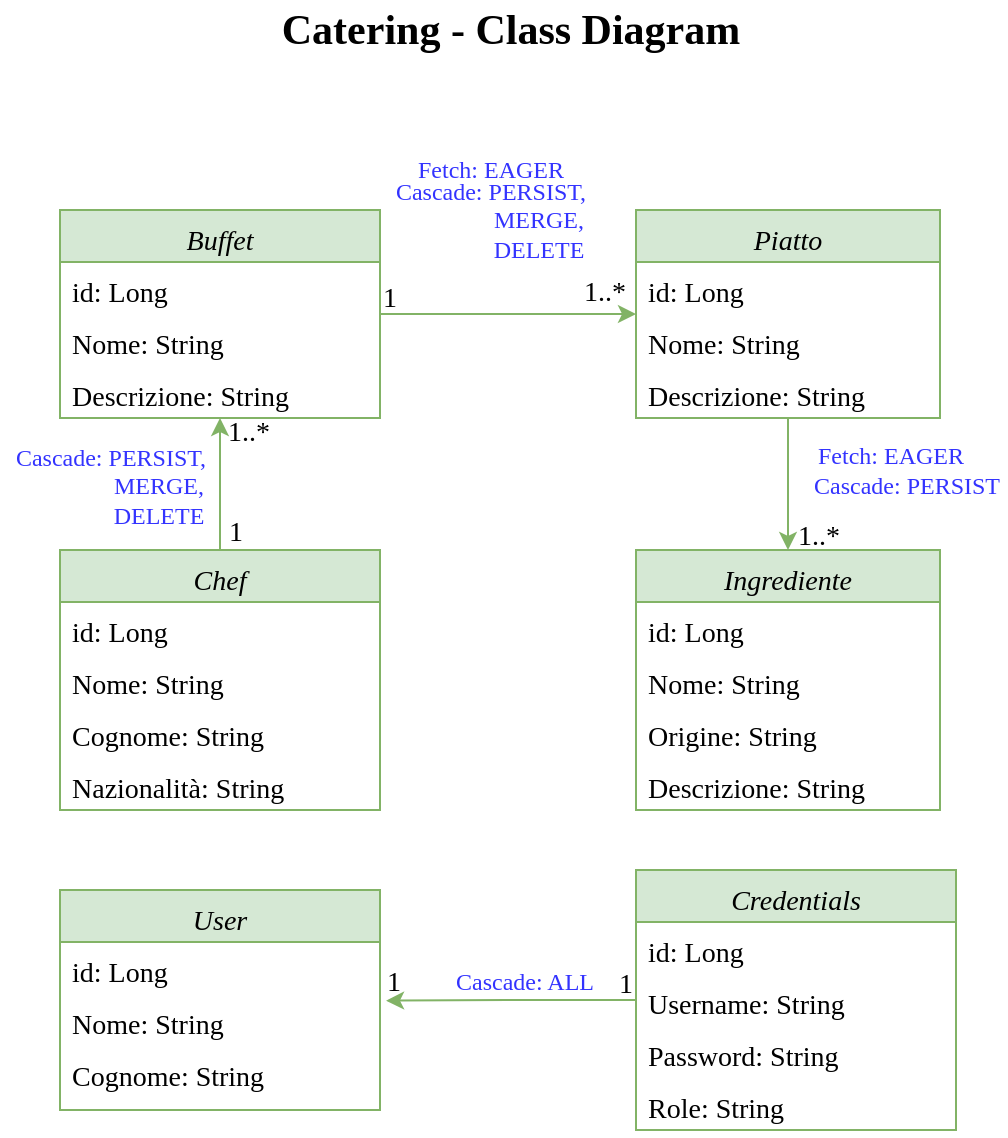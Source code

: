 <mxfile version="18.0.6" type="device"><diagram id="C5RBs43oDa-KdzZeNtuy" name="Page-1"><mxGraphModel dx="615" dy="480" grid="1" gridSize="10" guides="1" tooltips="1" connect="1" arrows="1" fold="1" page="1" pageScale="1" pageWidth="827" pageHeight="1169" math="0" shadow="0"><root><mxCell id="WIyWlLk6GJQsqaUBKTNV-0"/><mxCell id="WIyWlLk6GJQsqaUBKTNV-1" parent="WIyWlLk6GJQsqaUBKTNV-0"/><mxCell id="zkfFHV4jXpPFQw0GAbJ--0" value="Buffet" style="swimlane;fontStyle=2;align=center;verticalAlign=top;childLayout=stackLayout;horizontal=1;startSize=26;horizontalStack=0;resizeParent=1;resizeLast=0;collapsible=1;marginBottom=0;rounded=0;shadow=0;strokeWidth=1;fontFamily=Garamond;fontSize=14;fillColor=#d5e8d4;strokeColor=#82b366;" parent="WIyWlLk6GJQsqaUBKTNV-1" vertex="1"><mxGeometry x="220" y="150" width="160" height="104" as="geometry"><mxRectangle x="230" y="140" width="160" height="26" as="alternateBounds"/></mxGeometry></mxCell><mxCell id="zkfFHV4jXpPFQw0GAbJ--1" value="id: Long" style="text;align=left;verticalAlign=top;spacingLeft=4;spacingRight=4;overflow=hidden;rotatable=0;points=[[0,0.5],[1,0.5]];portConstraint=eastwest;fontFamily=Garamond;fontSize=14;" parent="zkfFHV4jXpPFQw0GAbJ--0" vertex="1"><mxGeometry y="26" width="160" height="26" as="geometry"/></mxCell><mxCell id="m_H8b6mK11PmTE5VruJW-0" value="Nome: String" style="text;align=left;verticalAlign=top;spacingLeft=4;spacingRight=4;overflow=hidden;rotatable=0;points=[[0,0.5],[1,0.5]];portConstraint=eastwest;fontFamily=Garamond;fontSize=14;" parent="zkfFHV4jXpPFQw0GAbJ--0" vertex="1"><mxGeometry y="52" width="160" height="26" as="geometry"/></mxCell><mxCell id="zkfFHV4jXpPFQw0GAbJ--2" value="Descrizione: String" style="text;align=left;verticalAlign=top;spacingLeft=4;spacingRight=4;overflow=hidden;rotatable=0;points=[[0,0.5],[1,0.5]];portConstraint=eastwest;rounded=0;shadow=0;html=0;fontFamily=Garamond;fontSize=14;" parent="zkfFHV4jXpPFQw0GAbJ--0" vertex="1"><mxGeometry y="78" width="160" height="26" as="geometry"/></mxCell><mxCell id="zkfFHV4jXpPFQw0GAbJ--17" value="Piatto" style="swimlane;fontStyle=2;align=center;verticalAlign=top;childLayout=stackLayout;horizontal=1;startSize=26;horizontalStack=0;resizeParent=1;resizeLast=0;collapsible=1;marginBottom=0;rounded=0;shadow=0;strokeWidth=1;fontFamily=Garamond;fontSize=14;fillColor=#d5e8d4;strokeColor=#82b366;" parent="WIyWlLk6GJQsqaUBKTNV-1" vertex="1"><mxGeometry x="508" y="150" width="152" height="104" as="geometry"><mxRectangle x="550" y="140" width="160" height="26" as="alternateBounds"/></mxGeometry></mxCell><mxCell id="yqRSCr1h6TxuC0oKNiQm-24" value="id: Long" style="text;align=left;verticalAlign=top;spacingLeft=4;spacingRight=4;overflow=hidden;rotatable=0;points=[[0,0.5],[1,0.5]];portConstraint=eastwest;fontFamily=Garamond;fontSize=14;" parent="zkfFHV4jXpPFQw0GAbJ--17" vertex="1"><mxGeometry y="26" width="152" height="26" as="geometry"/></mxCell><mxCell id="m_H8b6mK11PmTE5VruJW-2" value="Nome: String" style="text;align=left;verticalAlign=top;spacingLeft=4;spacingRight=4;overflow=hidden;rotatable=0;points=[[0,0.5],[1,0.5]];portConstraint=eastwest;fontFamily=Garamond;fontSize=14;" parent="zkfFHV4jXpPFQw0GAbJ--17" vertex="1"><mxGeometry y="52" width="152" height="26" as="geometry"/></mxCell><mxCell id="yqRSCr1h6TxuC0oKNiQm-25" value="Descrizione: String" style="text;align=left;verticalAlign=top;spacingLeft=4;spacingRight=4;overflow=hidden;rotatable=0;points=[[0,0.5],[1,0.5]];portConstraint=eastwest;rounded=0;shadow=0;html=0;fontFamily=Garamond;fontSize=14;" parent="zkfFHV4jXpPFQw0GAbJ--17" vertex="1"><mxGeometry y="78" width="152" height="26" as="geometry"/></mxCell><mxCell id="zkfFHV4jXpPFQw0GAbJ--26" value="" style="endArrow=classic;shadow=0;strokeWidth=1;rounded=0;endFill=1;edgeStyle=elbowEdgeStyle;elbow=vertical;fontFamily=Garamond;fontSize=14;fillColor=#d5e8d4;strokeColor=#82b366;" parent="WIyWlLk6GJQsqaUBKTNV-1" source="zkfFHV4jXpPFQw0GAbJ--0" target="zkfFHV4jXpPFQw0GAbJ--17" edge="1"><mxGeometry x="0.5" y="41" relative="1" as="geometry"><mxPoint x="380" y="192" as="sourcePoint"/><mxPoint x="540" y="192" as="targetPoint"/><mxPoint x="-40" y="32" as="offset"/></mxGeometry></mxCell><mxCell id="zkfFHV4jXpPFQw0GAbJ--27" value="1..*" style="resizable=0;align=left;verticalAlign=bottom;labelBackgroundColor=none;fontSize=14;fontFamily=Garamond;" parent="zkfFHV4jXpPFQw0GAbJ--26" connectable="0" vertex="1"><mxGeometry x="-1" relative="1" as="geometry"><mxPoint x="100" y="-2" as="offset"/></mxGeometry></mxCell><mxCell id="zkfFHV4jXpPFQw0GAbJ--28" value="1" style="resizable=0;align=right;verticalAlign=bottom;labelBackgroundColor=none;fontSize=14;fontFamily=Garamond;" parent="zkfFHV4jXpPFQw0GAbJ--26" connectable="0" vertex="1"><mxGeometry x="1" relative="1" as="geometry"><mxPoint x="-118" y="1" as="offset"/></mxGeometry></mxCell><mxCell id="yqRSCr1h6TxuC0oKNiQm-15" value="Chef" style="swimlane;fontStyle=2;align=center;verticalAlign=top;childLayout=stackLayout;horizontal=1;startSize=26;horizontalStack=0;resizeParent=1;resizeLast=0;collapsible=1;marginBottom=0;rounded=0;shadow=0;strokeWidth=1;fontFamily=Garamond;fontSize=14;fillColor=#d5e8d4;strokeColor=#82b366;" parent="WIyWlLk6GJQsqaUBKTNV-1" vertex="1"><mxGeometry x="220" y="320" width="160" height="130" as="geometry"><mxRectangle x="550" y="140" width="160" height="26" as="alternateBounds"/></mxGeometry></mxCell><mxCell id="yqRSCr1h6TxuC0oKNiQm-36" value="id: Long" style="text;align=left;verticalAlign=top;spacingLeft=4;spacingRight=4;overflow=hidden;rotatable=0;points=[[0,0.5],[1,0.5]];portConstraint=eastwest;fontFamily=Garamond;fontSize=14;" parent="yqRSCr1h6TxuC0oKNiQm-15" vertex="1"><mxGeometry y="26" width="160" height="26" as="geometry"/></mxCell><mxCell id="m_H8b6mK11PmTE5VruJW-1" value="Nome: String" style="text;align=left;verticalAlign=top;spacingLeft=4;spacingRight=4;overflow=hidden;rotatable=0;points=[[0,0.5],[1,0.5]];portConstraint=eastwest;fontFamily=Garamond;fontSize=14;" parent="yqRSCr1h6TxuC0oKNiQm-15" vertex="1"><mxGeometry y="52" width="160" height="26" as="geometry"/></mxCell><mxCell id="z6XRrcIT0iCnd-_8NXTu-0" value="Cognome: String" style="text;align=left;verticalAlign=top;spacingLeft=4;spacingRight=4;overflow=hidden;rotatable=0;points=[[0,0.5],[1,0.5]];portConstraint=eastwest;fontFamily=Garamond;fontSize=14;" parent="yqRSCr1h6TxuC0oKNiQm-15" vertex="1"><mxGeometry y="78" width="160" height="26" as="geometry"/></mxCell><mxCell id="z6XRrcIT0iCnd-_8NXTu-1" value="Nazionalità: String" style="text;align=left;verticalAlign=top;spacingLeft=4;spacingRight=4;overflow=hidden;rotatable=0;points=[[0,0.5],[1,0.5]];portConstraint=eastwest;fontFamily=Garamond;fontSize=14;" parent="yqRSCr1h6TxuC0oKNiQm-15" vertex="1"><mxGeometry y="104" width="160" height="26" as="geometry"/></mxCell><mxCell id="yqRSCr1h6TxuC0oKNiQm-22" value="" style="endArrow=classic;html=1;rounded=0;targetPerimeterSpacing=11;elbow=vertical;exitX=0.5;exitY=0;exitDx=0;exitDy=0;endFill=1;entryX=0.5;entryY=1;entryDx=0;entryDy=0;fontFamily=Garamond;fontSize=14;fillColor=#d5e8d4;strokeColor=#82b366;" parent="WIyWlLk6GJQsqaUBKTNV-1" source="yqRSCr1h6TxuC0oKNiQm-15" target="zkfFHV4jXpPFQw0GAbJ--0" edge="1"><mxGeometry width="50" height="50" relative="1" as="geometry"><mxPoint x="400" y="250" as="sourcePoint"/><mxPoint x="270" y="260" as="targetPoint"/></mxGeometry></mxCell><mxCell id="yqRSCr1h6TxuC0oKNiQm-28" value="Ingrediente" style="swimlane;fontStyle=2;align=center;verticalAlign=top;childLayout=stackLayout;horizontal=1;startSize=26;horizontalStack=0;resizeParent=1;resizeLast=0;collapsible=1;marginBottom=0;rounded=0;shadow=0;strokeWidth=1;fontFamily=Garamond;fontSize=14;fillColor=#d5e8d4;strokeColor=#82b366;" parent="WIyWlLk6GJQsqaUBKTNV-1" vertex="1"><mxGeometry x="508" y="320" width="152" height="130" as="geometry"><mxRectangle x="550" y="140" width="160" height="26" as="alternateBounds"/></mxGeometry></mxCell><mxCell id="yqRSCr1h6TxuC0oKNiQm-34" value="id: Long" style="text;align=left;verticalAlign=top;spacingLeft=4;spacingRight=4;overflow=hidden;rotatable=0;points=[[0,0.5],[1,0.5]];portConstraint=eastwest;fontFamily=Garamond;fontSize=14;" parent="yqRSCr1h6TxuC0oKNiQm-28" vertex="1"><mxGeometry y="26" width="152" height="26" as="geometry"/></mxCell><mxCell id="yqRSCr1h6TxuC0oKNiQm-29" value="Nome: String" style="text;align=left;verticalAlign=top;spacingLeft=4;spacingRight=4;overflow=hidden;rotatable=0;points=[[0,0.5],[1,0.5]];portConstraint=eastwest;fontFamily=Garamond;fontSize=14;" parent="yqRSCr1h6TxuC0oKNiQm-28" vertex="1"><mxGeometry y="52" width="152" height="26" as="geometry"/></mxCell><mxCell id="m_H8b6mK11PmTE5VruJW-3" value="Origine: String" style="text;align=left;verticalAlign=top;spacingLeft=4;spacingRight=4;overflow=hidden;rotatable=0;points=[[0,0.5],[1,0.5]];portConstraint=eastwest;fontFamily=Garamond;fontSize=14;" parent="yqRSCr1h6TxuC0oKNiQm-28" vertex="1"><mxGeometry y="78" width="152" height="26" as="geometry"/></mxCell><mxCell id="yqRSCr1h6TxuC0oKNiQm-30" value="Descrizione: String" style="text;align=left;verticalAlign=top;spacingLeft=4;spacingRight=4;overflow=hidden;rotatable=0;points=[[0,0.5],[1,0.5]];portConstraint=eastwest;rounded=0;shadow=0;html=0;fontFamily=Garamond;fontSize=14;" parent="yqRSCr1h6TxuC0oKNiQm-28" vertex="1"><mxGeometry y="104" width="152" height="26" as="geometry"/></mxCell><mxCell id="yqRSCr1h6TxuC0oKNiQm-35" value="1..*" style="resizable=0;align=left;verticalAlign=bottom;labelBackgroundColor=none;fontSize=14;fontFamily=Garamond;" parent="WIyWlLk6GJQsqaUBKTNV-1" connectable="0" vertex="1"><mxGeometry x="302" y="270" as="geometry"/></mxCell><mxCell id="yqRSCr1h6TxuC0oKNiQm-37" value="1..*" style="resizable=0;align=left;verticalAlign=bottom;labelBackgroundColor=none;fontSize=14;fontFamily=Garamond;" parent="WIyWlLk6GJQsqaUBKTNV-1" connectable="0" vertex="1"><mxGeometry x="480" y="273" as="geometry"><mxPoint x="107" y="49" as="offset"/></mxGeometry></mxCell><mxCell id="yqRSCr1h6TxuC0oKNiQm-38" value="1" style="resizable=0;align=right;verticalAlign=bottom;labelBackgroundColor=none;fontSize=14;fontFamily=Garamond;" parent="WIyWlLk6GJQsqaUBKTNV-1" connectable="0" vertex="1"><mxGeometry x="312.995" y="320" as="geometry"/></mxCell><mxCell id="JA7gbq4tSa5mjxkM2xuU-1" value="Catering - Class Diagram" style="text;html=1;align=center;verticalAlign=middle;resizable=0;points=[];autosize=1;strokeColor=none;fillColor=none;fontStyle=1;fontFamily=Garamond;fontSize=21;" parent="WIyWlLk6GJQsqaUBKTNV-1" vertex="1"><mxGeometry x="325" y="45" width="240" height="30" as="geometry"/></mxCell><mxCell id="z6XRrcIT0iCnd-_8NXTu-2" value="" style="endArrow=classic;html=1;rounded=0;entryX=0.5;entryY=0;entryDx=0;entryDy=0;fillColor=#d5e8d4;strokeColor=#82b366;" parent="WIyWlLk6GJQsqaUBKTNV-1" source="yqRSCr1h6TxuC0oKNiQm-25" target="yqRSCr1h6TxuC0oKNiQm-28" edge="1"><mxGeometry width="50" height="50" relative="1" as="geometry"><mxPoint x="584" y="260" as="sourcePoint"/><mxPoint x="510" y="230" as="targetPoint"/></mxGeometry></mxCell><mxCell id="z6XRrcIT0iCnd-_8NXTu-3" value="Fetch: EAGER" style="text;html=1;align=center;verticalAlign=middle;resizable=0;points=[];autosize=1;fontFamily=Garamond;fontColor=#3333FF;" parent="WIyWlLk6GJQsqaUBKTNV-1" vertex="1"><mxGeometry x="590" y="263" width="90" height="20" as="geometry"/></mxCell><mxCell id="z6XRrcIT0iCnd-_8NXTu-4" value="Cascade: PERSIST" style="text;html=1;align=center;verticalAlign=middle;resizable=0;points=[];autosize=1;fontFamily=Garamond;fontColor=#3333FF;" parent="WIyWlLk6GJQsqaUBKTNV-1" vertex="1"><mxGeometry x="593" y="278" width="100" height="20" as="geometry"/></mxCell><mxCell id="z6XRrcIT0iCnd-_8NXTu-6" value="Cascade: PERSIST, &lt;br&gt;&lt;span style=&quot;white-space: pre;&quot;&gt;&#9;&lt;span style=&quot;white-space: pre;&quot;&gt;&#9;&lt;/span&gt;&lt;/span&gt;MERGE, &lt;br&gt;&lt;span style=&quot;white-space: pre;&quot;&gt;&#9;&lt;/span&gt;&lt;span style=&quot;white-space: pre;&quot;&gt;&#9;&lt;/span&gt;DELETE" style="text;html=1;align=center;verticalAlign=middle;resizable=0;points=[];autosize=1;fontFamily=Garamond;fontColor=#3333FF;" parent="WIyWlLk6GJQsqaUBKTNV-1" vertex="1"><mxGeometry x="190" y="263" width="110" height="50" as="geometry"/></mxCell><mxCell id="z6XRrcIT0iCnd-_8NXTu-7" value="Fetch: EAGER" style="text;html=1;align=center;verticalAlign=middle;resizable=0;points=[];autosize=1;fontFamily=Garamond;fontColor=#3333FF;" parent="WIyWlLk6GJQsqaUBKTNV-1" vertex="1"><mxGeometry x="390" y="120" width="90" height="20" as="geometry"/></mxCell><mxCell id="z6XRrcIT0iCnd-_8NXTu-8" value="Cascade: PERSIST, &lt;br&gt;&lt;span style=&quot;white-space: pre;&quot;&gt;&#9;&lt;span style=&quot;white-space: pre;&quot;&gt;&#9;&lt;/span&gt;&lt;/span&gt;MERGE, &lt;br&gt;&lt;span style=&quot;white-space: pre;&quot;&gt;&#9;&lt;/span&gt;&lt;span style=&quot;white-space: pre;&quot;&gt;&#9;&lt;/span&gt;DELETE" style="text;html=1;align=center;verticalAlign=middle;resizable=0;points=[];autosize=1;fontFamily=Garamond;fontColor=#3333FF;" parent="WIyWlLk6GJQsqaUBKTNV-1" vertex="1"><mxGeometry x="380" y="130" width="110" height="50" as="geometry"/></mxCell><mxCell id="gMV2wOe_YfFK4ofSQOoi-0" value="User" style="swimlane;fontStyle=2;align=center;verticalAlign=top;childLayout=stackLayout;horizontal=1;startSize=26;horizontalStack=0;resizeParent=1;resizeLast=0;collapsible=1;marginBottom=0;rounded=0;shadow=0;strokeWidth=1;fontFamily=Garamond;fontSize=14;fillColor=#d5e8d4;strokeColor=#82b366;" vertex="1" parent="WIyWlLk6GJQsqaUBKTNV-1"><mxGeometry x="220" y="490" width="160" height="110" as="geometry"><mxRectangle x="550" y="140" width="160" height="26" as="alternateBounds"/></mxGeometry></mxCell><mxCell id="gMV2wOe_YfFK4ofSQOoi-1" value="id: Long" style="text;align=left;verticalAlign=top;spacingLeft=4;spacingRight=4;overflow=hidden;rotatable=0;points=[[0,0.5],[1,0.5]];portConstraint=eastwest;fontFamily=Garamond;fontSize=14;" vertex="1" parent="gMV2wOe_YfFK4ofSQOoi-0"><mxGeometry y="26" width="160" height="26" as="geometry"/></mxCell><mxCell id="gMV2wOe_YfFK4ofSQOoi-2" value="Nome: String" style="text;align=left;verticalAlign=top;spacingLeft=4;spacingRight=4;overflow=hidden;rotatable=0;points=[[0,0.5],[1,0.5]];portConstraint=eastwest;fontFamily=Garamond;fontSize=14;" vertex="1" parent="gMV2wOe_YfFK4ofSQOoi-0"><mxGeometry y="52" width="160" height="26" as="geometry"/></mxCell><mxCell id="gMV2wOe_YfFK4ofSQOoi-3" value="Cognome: String" style="text;align=left;verticalAlign=top;spacingLeft=4;spacingRight=4;overflow=hidden;rotatable=0;points=[[0,0.5],[1,0.5]];portConstraint=eastwest;fontFamily=Garamond;fontSize=14;" vertex="1" parent="gMV2wOe_YfFK4ofSQOoi-0"><mxGeometry y="78" width="160" height="26" as="geometry"/></mxCell><mxCell id="gMV2wOe_YfFK4ofSQOoi-7" value="Credentials" style="swimlane;fontStyle=2;align=center;verticalAlign=top;childLayout=stackLayout;horizontal=1;startSize=26;horizontalStack=0;resizeParent=1;resizeLast=0;collapsible=1;marginBottom=0;rounded=0;shadow=0;strokeWidth=1;fontFamily=Garamond;fontSize=14;fillColor=#d5e8d4;strokeColor=#82b366;" vertex="1" parent="WIyWlLk6GJQsqaUBKTNV-1"><mxGeometry x="508" y="480" width="160" height="130" as="geometry"><mxRectangle x="550" y="140" width="160" height="26" as="alternateBounds"/></mxGeometry></mxCell><mxCell id="gMV2wOe_YfFK4ofSQOoi-8" value="id: Long" style="text;align=left;verticalAlign=top;spacingLeft=4;spacingRight=4;overflow=hidden;rotatable=0;points=[[0,0.5],[1,0.5]];portConstraint=eastwest;fontFamily=Garamond;fontSize=14;" vertex="1" parent="gMV2wOe_YfFK4ofSQOoi-7"><mxGeometry y="26" width="160" height="26" as="geometry"/></mxCell><mxCell id="gMV2wOe_YfFK4ofSQOoi-9" value="Username: String" style="text;align=left;verticalAlign=top;spacingLeft=4;spacingRight=4;overflow=hidden;rotatable=0;points=[[0,0.5],[1,0.5]];portConstraint=eastwest;fontFamily=Garamond;fontSize=14;" vertex="1" parent="gMV2wOe_YfFK4ofSQOoi-7"><mxGeometry y="52" width="160" height="26" as="geometry"/></mxCell><mxCell id="gMV2wOe_YfFK4ofSQOoi-10" value="Password: String" style="text;align=left;verticalAlign=top;spacingLeft=4;spacingRight=4;overflow=hidden;rotatable=0;points=[[0,0.5],[1,0.5]];portConstraint=eastwest;fontFamily=Garamond;fontSize=14;" vertex="1" parent="gMV2wOe_YfFK4ofSQOoi-7"><mxGeometry y="78" width="160" height="26" as="geometry"/></mxCell><mxCell id="gMV2wOe_YfFK4ofSQOoi-11" value="Role: String" style="text;align=left;verticalAlign=top;spacingLeft=4;spacingRight=4;overflow=hidden;rotatable=0;points=[[0,0.5],[1,0.5]];portConstraint=eastwest;fontFamily=Garamond;fontSize=14;" vertex="1" parent="gMV2wOe_YfFK4ofSQOoi-7"><mxGeometry y="104" width="160" height="26" as="geometry"/></mxCell><mxCell id="gMV2wOe_YfFK4ofSQOoi-15" style="edgeStyle=orthogonalEdgeStyle;rounded=0;orthogonalLoop=1;jettySize=auto;html=1;exitX=0;exitY=0.5;exitDx=0;exitDy=0;entryX=1.019;entryY=0.128;entryDx=0;entryDy=0;entryPerimeter=0;fillColor=#d5e8d4;strokeColor=#82b366;" edge="1" parent="WIyWlLk6GJQsqaUBKTNV-1" source="gMV2wOe_YfFK4ofSQOoi-9" target="gMV2wOe_YfFK4ofSQOoi-2"><mxGeometry relative="1" as="geometry"/></mxCell><mxCell id="gMV2wOe_YfFK4ofSQOoi-16" value="1" style="resizable=0;align=right;verticalAlign=bottom;labelBackgroundColor=none;fontSize=14;fontFamily=Garamond;" connectable="0" vertex="1" parent="WIyWlLk6GJQsqaUBKTNV-1"><mxGeometry x="507.995" y="546" as="geometry"/></mxCell><mxCell id="gMV2wOe_YfFK4ofSQOoi-18" value="1" style="resizable=0;align=right;verticalAlign=bottom;labelBackgroundColor=none;fontSize=14;fontFamily=Garamond;" connectable="0" vertex="1" parent="WIyWlLk6GJQsqaUBKTNV-1"><mxGeometry x="391.995" y="545" as="geometry"/></mxCell><mxCell id="gMV2wOe_YfFK4ofSQOoi-19" value="Cascade: ALL" style="text;html=1;align=center;verticalAlign=middle;resizable=0;points=[];autosize=1;fontFamily=Garamond;fontColor=#3333FF;" vertex="1" parent="WIyWlLk6GJQsqaUBKTNV-1"><mxGeometry x="412" y="526" width="80" height="20" as="geometry"/></mxCell></root></mxGraphModel></diagram></mxfile>
